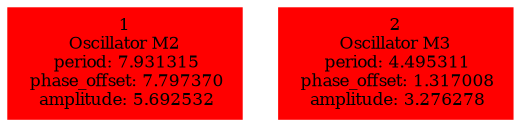  digraph g{ forcelabels=true;
1 [label=<1<BR />Oscillator M2<BR /> period: 7.931315<BR /> phase_offset: 7.797370<BR /> amplitude: 5.692532>, shape=box,color=red,style=filled,fontsize=8];2 [label=<2<BR />Oscillator M3<BR /> period: 4.495311<BR /> phase_offset: 1.317008<BR /> amplitude: 3.276278>, shape=box,color=red,style=filled,fontsize=8]; }
